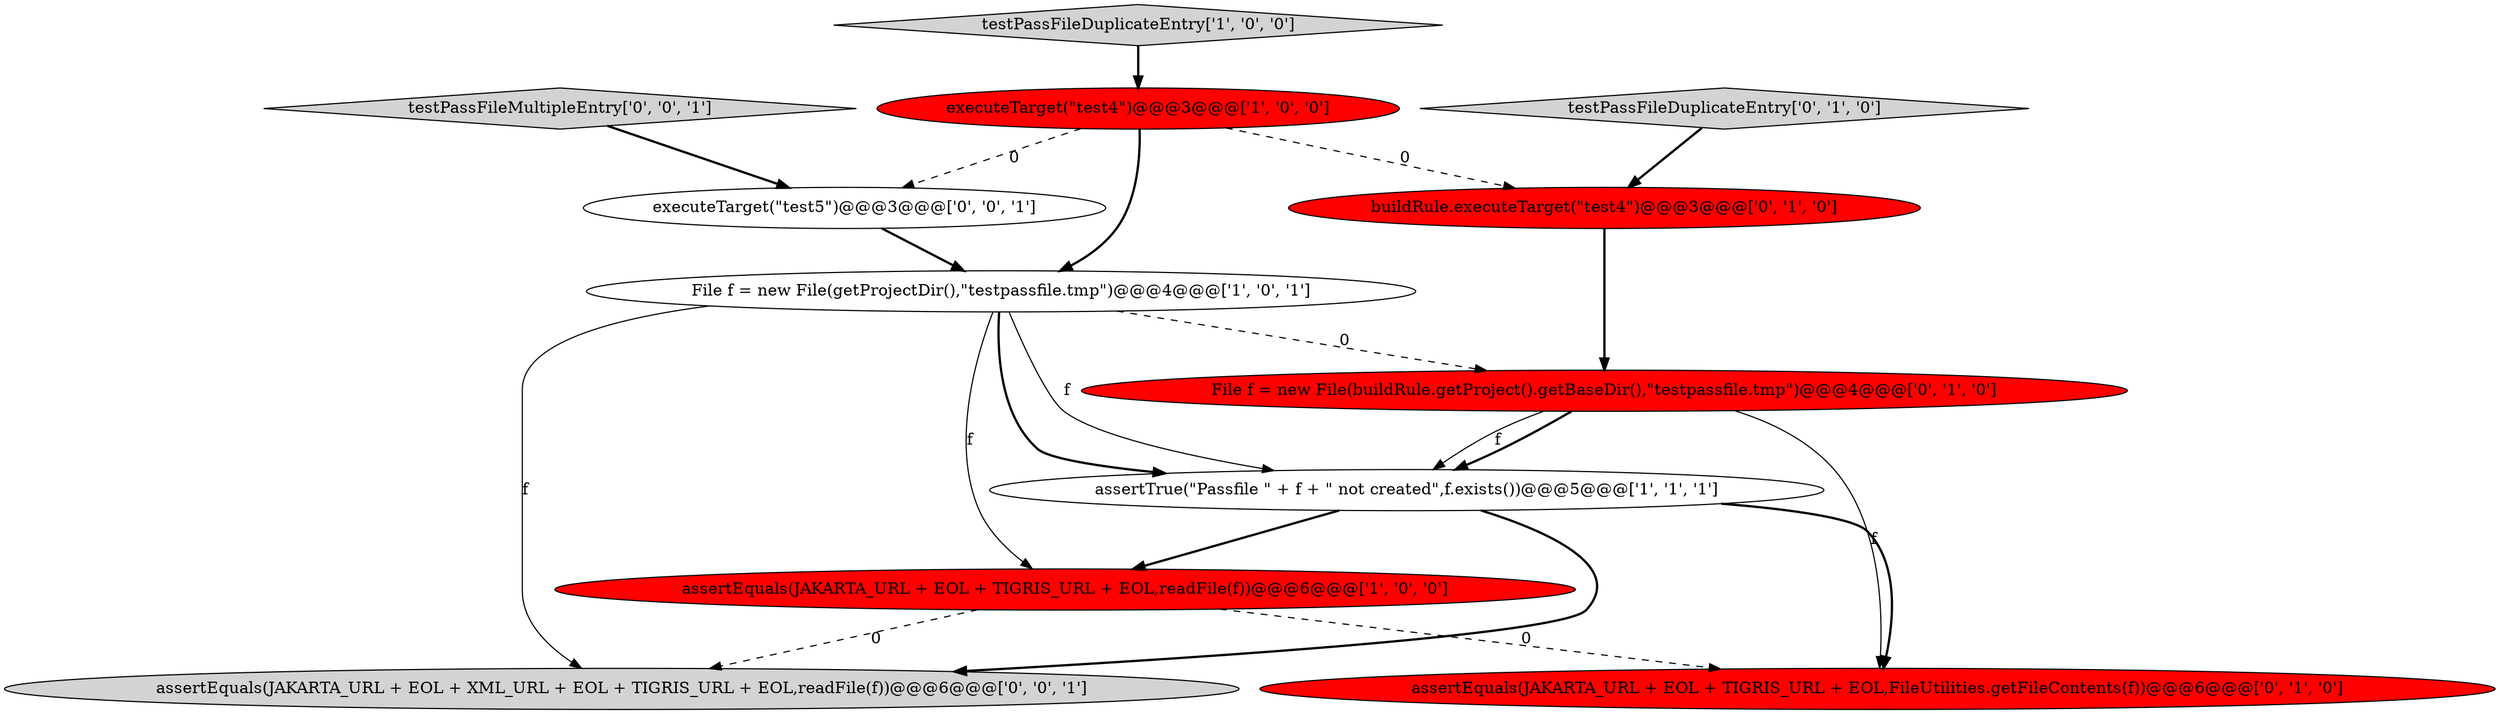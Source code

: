 digraph {
11 [style = filled, label = "assertEquals(JAKARTA_URL + EOL + XML_URL + EOL + TIGRIS_URL + EOL,readFile(f))@@@6@@@['0', '0', '1']", fillcolor = lightgray, shape = ellipse image = "AAA0AAABBB3BBB"];
8 [style = filled, label = "buildRule.executeTarget(\"test4\")@@@3@@@['0', '1', '0']", fillcolor = red, shape = ellipse image = "AAA1AAABBB2BBB"];
1 [style = filled, label = "File f = new File(getProjectDir(),\"testpassfile.tmp\")@@@4@@@['1', '0', '1']", fillcolor = white, shape = ellipse image = "AAA0AAABBB1BBB"];
9 [style = filled, label = "testPassFileMultipleEntry['0', '0', '1']", fillcolor = lightgray, shape = diamond image = "AAA0AAABBB3BBB"];
0 [style = filled, label = "assertEquals(JAKARTA_URL + EOL + TIGRIS_URL + EOL,readFile(f))@@@6@@@['1', '0', '0']", fillcolor = red, shape = ellipse image = "AAA1AAABBB1BBB"];
6 [style = filled, label = "File f = new File(buildRule.getProject().getBaseDir(),\"testpassfile.tmp\")@@@4@@@['0', '1', '0']", fillcolor = red, shape = ellipse image = "AAA1AAABBB2BBB"];
3 [style = filled, label = "testPassFileDuplicateEntry['1', '0', '0']", fillcolor = lightgray, shape = diamond image = "AAA0AAABBB1BBB"];
4 [style = filled, label = "assertTrue(\"Passfile \" + f + \" not created\",f.exists())@@@5@@@['1', '1', '1']", fillcolor = white, shape = ellipse image = "AAA0AAABBB1BBB"];
7 [style = filled, label = "testPassFileDuplicateEntry['0', '1', '0']", fillcolor = lightgray, shape = diamond image = "AAA0AAABBB2BBB"];
10 [style = filled, label = "executeTarget(\"test5\")@@@3@@@['0', '0', '1']", fillcolor = white, shape = ellipse image = "AAA0AAABBB3BBB"];
2 [style = filled, label = "executeTarget(\"test4\")@@@3@@@['1', '0', '0']", fillcolor = red, shape = ellipse image = "AAA1AAABBB1BBB"];
5 [style = filled, label = "assertEquals(JAKARTA_URL + EOL + TIGRIS_URL + EOL,FileUtilities.getFileContents(f))@@@6@@@['0', '1', '0']", fillcolor = red, shape = ellipse image = "AAA1AAABBB2BBB"];
6->5 [style = solid, label="f"];
1->4 [style = bold, label=""];
1->0 [style = solid, label="f"];
0->5 [style = dashed, label="0"];
2->1 [style = bold, label=""];
6->4 [style = solid, label="f"];
8->6 [style = bold, label=""];
0->11 [style = dashed, label="0"];
1->11 [style = solid, label="f"];
9->10 [style = bold, label=""];
7->8 [style = bold, label=""];
2->8 [style = dashed, label="0"];
2->10 [style = dashed, label="0"];
4->0 [style = bold, label=""];
6->4 [style = bold, label=""];
3->2 [style = bold, label=""];
1->6 [style = dashed, label="0"];
4->11 [style = bold, label=""];
10->1 [style = bold, label=""];
4->5 [style = bold, label=""];
1->4 [style = solid, label="f"];
}
